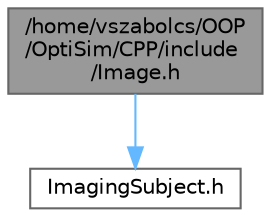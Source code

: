 digraph "/home/vszabolcs/OOP/OptiSim/CPP/include/Image.h"
{
 // LATEX_PDF_SIZE
  bgcolor="transparent";
  edge [fontname=Helvetica,fontsize=10,labelfontname=Helvetica,labelfontsize=10];
  node [fontname=Helvetica,fontsize=10,shape=box,height=0.2,width=0.4];
  Node1 [id="Node000001",label="/home/vszabolcs/OOP\l/OptiSim/CPP/include\l/Image.h",height=0.2,width=0.4,color="gray40", fillcolor="grey60", style="filled", fontcolor="black",tooltip="This is the header file fot the Image class."];
  Node1 -> Node2 [id="edge1_Node000001_Node000002",color="steelblue1",style="solid",tooltip=" "];
  Node2 [id="Node000002",label="ImagingSubject.h",height=0.2,width=0.4,color="grey40", fillcolor="white", style="filled",URL="$ImagingSubject_8h.html",tooltip="Defines the base class for imaging subjects."];
}
